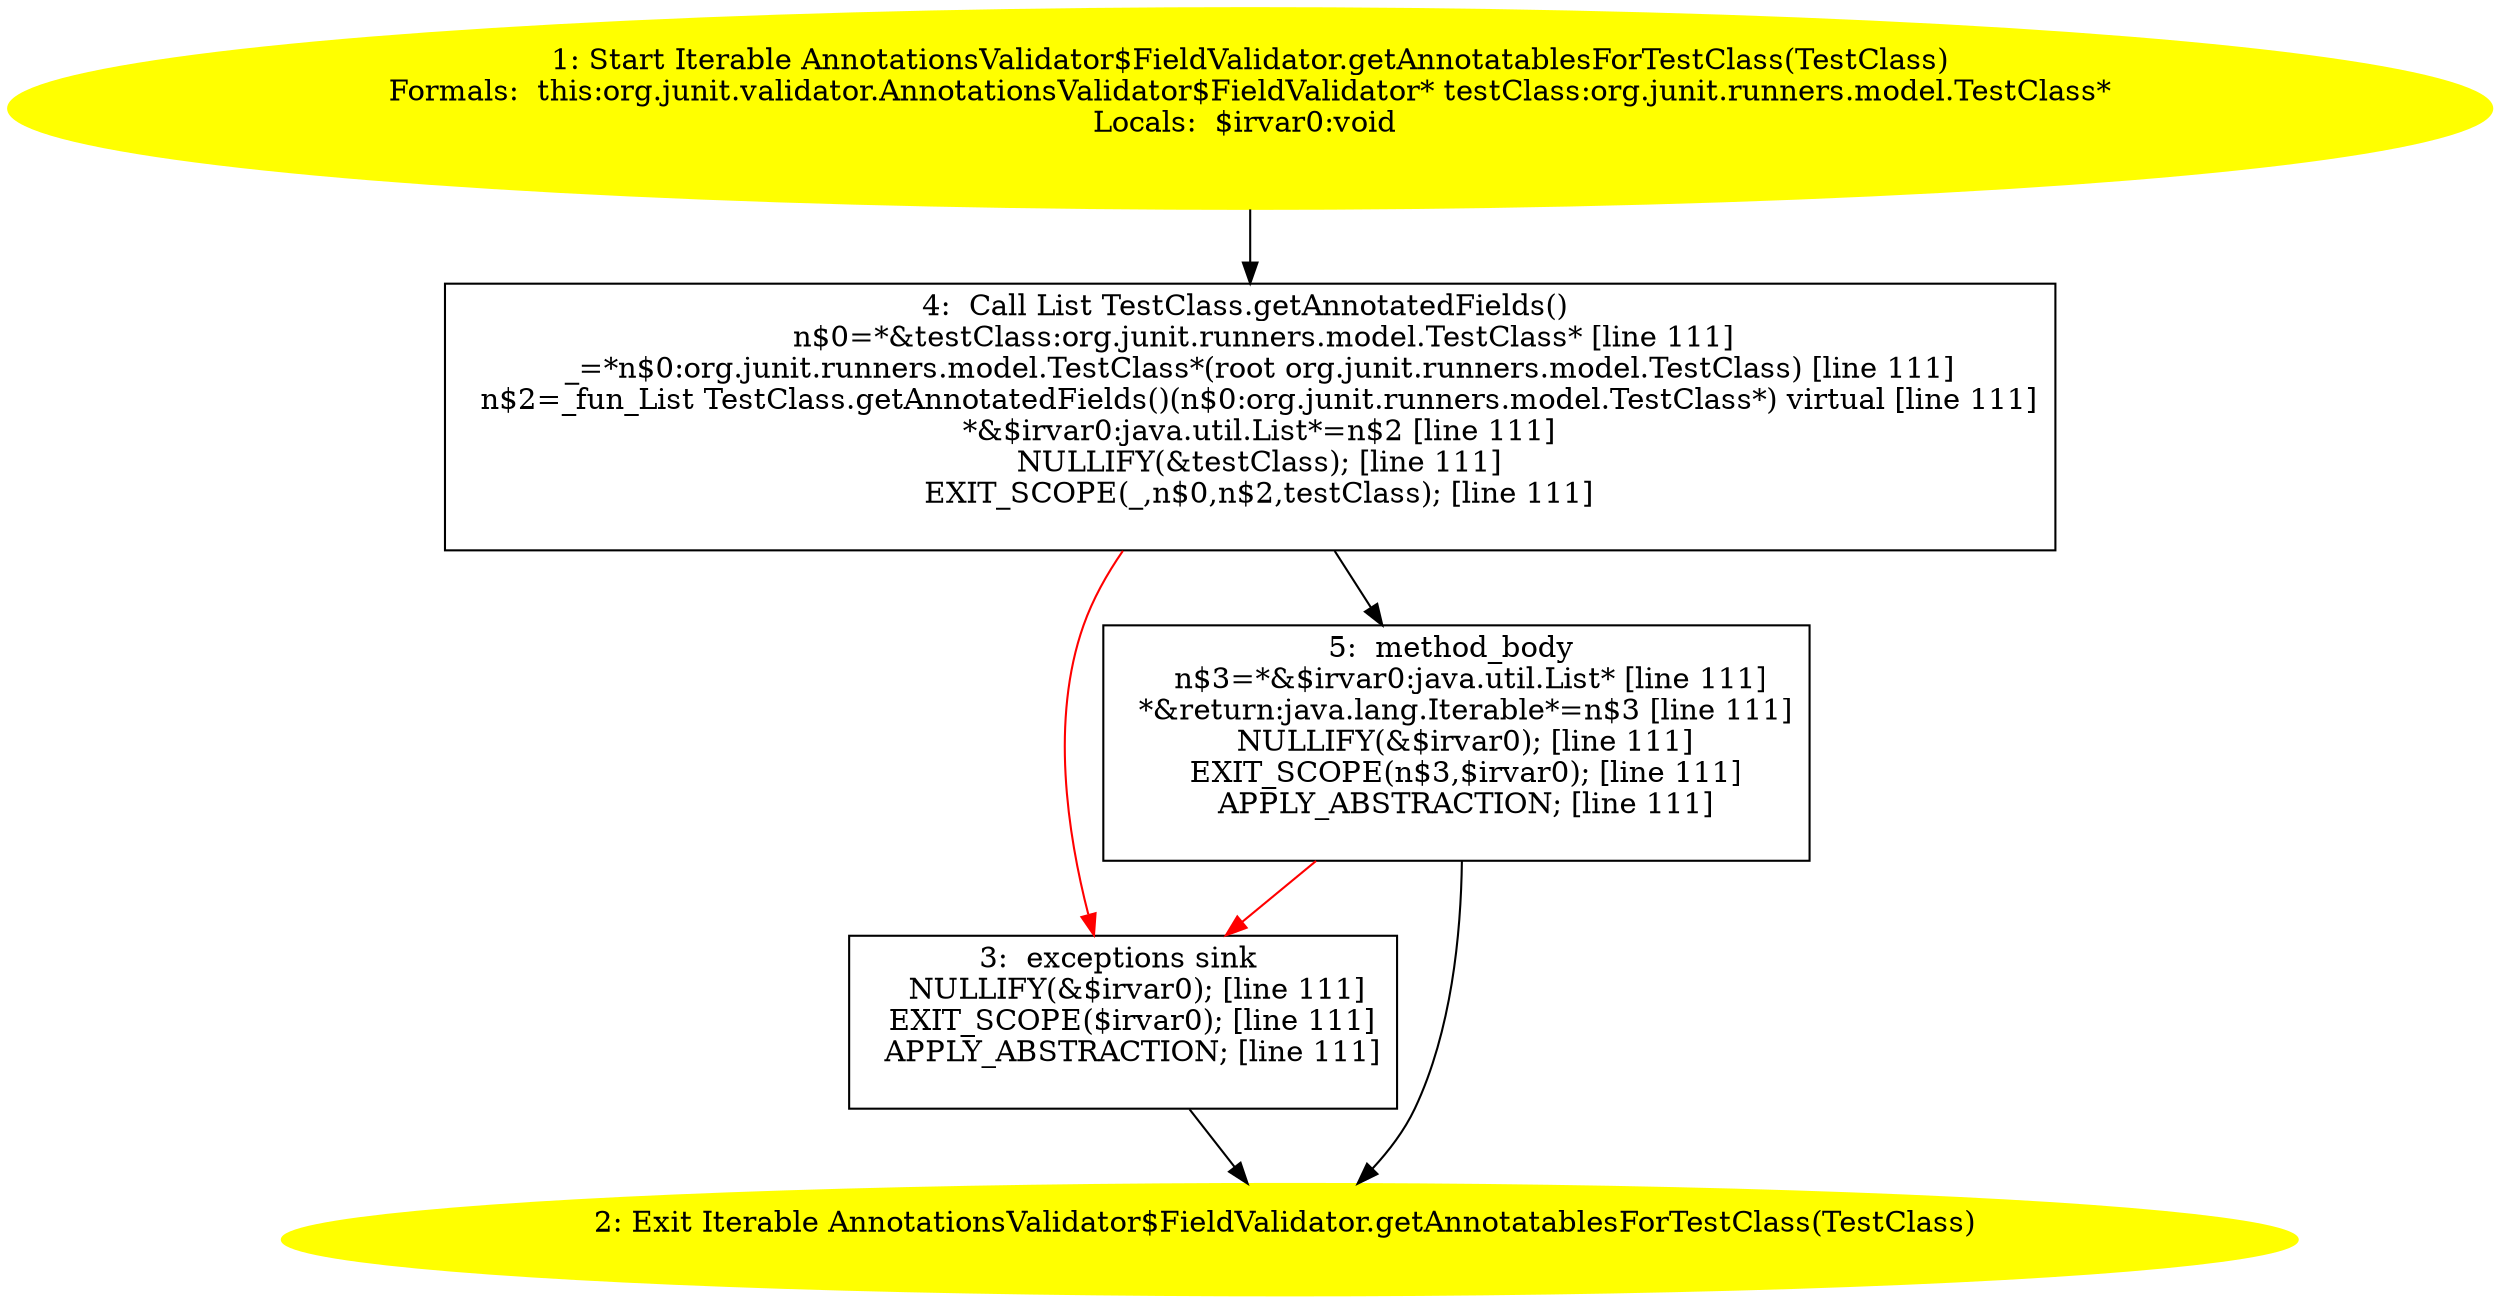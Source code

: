 /* @generated */
digraph cfg {
"org.junit.validator.AnnotationsValidator$FieldValidator.getAnnotatablesForTestClass(org.junit.runner.5ae66bfda0202244351a3d78704abad6_1" [label="1: Start Iterable AnnotationsValidator$FieldValidator.getAnnotatablesForTestClass(TestClass)\nFormals:  this:org.junit.validator.AnnotationsValidator$FieldValidator* testClass:org.junit.runners.model.TestClass*\nLocals:  $irvar0:void \n  " color=yellow style=filled]
	

	 "org.junit.validator.AnnotationsValidator$FieldValidator.getAnnotatablesForTestClass(org.junit.runner.5ae66bfda0202244351a3d78704abad6_1" -> "org.junit.validator.AnnotationsValidator$FieldValidator.getAnnotatablesForTestClass(org.junit.runner.5ae66bfda0202244351a3d78704abad6_4" ;
"org.junit.validator.AnnotationsValidator$FieldValidator.getAnnotatablesForTestClass(org.junit.runner.5ae66bfda0202244351a3d78704abad6_2" [label="2: Exit Iterable AnnotationsValidator$FieldValidator.getAnnotatablesForTestClass(TestClass) \n  " color=yellow style=filled]
	

"org.junit.validator.AnnotationsValidator$FieldValidator.getAnnotatablesForTestClass(org.junit.runner.5ae66bfda0202244351a3d78704abad6_3" [label="3:  exceptions sink \n   NULLIFY(&$irvar0); [line 111]\n  EXIT_SCOPE($irvar0); [line 111]\n  APPLY_ABSTRACTION; [line 111]\n " shape="box"]
	

	 "org.junit.validator.AnnotationsValidator$FieldValidator.getAnnotatablesForTestClass(org.junit.runner.5ae66bfda0202244351a3d78704abad6_3" -> "org.junit.validator.AnnotationsValidator$FieldValidator.getAnnotatablesForTestClass(org.junit.runner.5ae66bfda0202244351a3d78704abad6_2" ;
"org.junit.validator.AnnotationsValidator$FieldValidator.getAnnotatablesForTestClass(org.junit.runner.5ae66bfda0202244351a3d78704abad6_4" [label="4:  Call List TestClass.getAnnotatedFields() \n   n$0=*&testClass:org.junit.runners.model.TestClass* [line 111]\n  _=*n$0:org.junit.runners.model.TestClass*(root org.junit.runners.model.TestClass) [line 111]\n  n$2=_fun_List TestClass.getAnnotatedFields()(n$0:org.junit.runners.model.TestClass*) virtual [line 111]\n  *&$irvar0:java.util.List*=n$2 [line 111]\n  NULLIFY(&testClass); [line 111]\n  EXIT_SCOPE(_,n$0,n$2,testClass); [line 111]\n " shape="box"]
	

	 "org.junit.validator.AnnotationsValidator$FieldValidator.getAnnotatablesForTestClass(org.junit.runner.5ae66bfda0202244351a3d78704abad6_4" -> "org.junit.validator.AnnotationsValidator$FieldValidator.getAnnotatablesForTestClass(org.junit.runner.5ae66bfda0202244351a3d78704abad6_5" ;
	 "org.junit.validator.AnnotationsValidator$FieldValidator.getAnnotatablesForTestClass(org.junit.runner.5ae66bfda0202244351a3d78704abad6_4" -> "org.junit.validator.AnnotationsValidator$FieldValidator.getAnnotatablesForTestClass(org.junit.runner.5ae66bfda0202244351a3d78704abad6_3" [color="red" ];
"org.junit.validator.AnnotationsValidator$FieldValidator.getAnnotatablesForTestClass(org.junit.runner.5ae66bfda0202244351a3d78704abad6_5" [label="5:  method_body \n   n$3=*&$irvar0:java.util.List* [line 111]\n  *&return:java.lang.Iterable*=n$3 [line 111]\n  NULLIFY(&$irvar0); [line 111]\n  EXIT_SCOPE(n$3,$irvar0); [line 111]\n  APPLY_ABSTRACTION; [line 111]\n " shape="box"]
	

	 "org.junit.validator.AnnotationsValidator$FieldValidator.getAnnotatablesForTestClass(org.junit.runner.5ae66bfda0202244351a3d78704abad6_5" -> "org.junit.validator.AnnotationsValidator$FieldValidator.getAnnotatablesForTestClass(org.junit.runner.5ae66bfda0202244351a3d78704abad6_2" ;
	 "org.junit.validator.AnnotationsValidator$FieldValidator.getAnnotatablesForTestClass(org.junit.runner.5ae66bfda0202244351a3d78704abad6_5" -> "org.junit.validator.AnnotationsValidator$FieldValidator.getAnnotatablesForTestClass(org.junit.runner.5ae66bfda0202244351a3d78704abad6_3" [color="red" ];
}
